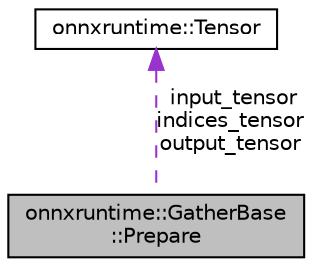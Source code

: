 digraph "onnxruntime::GatherBase::Prepare"
{
  edge [fontname="Helvetica",fontsize="10",labelfontname="Helvetica",labelfontsize="10"];
  node [fontname="Helvetica",fontsize="10",shape=record];
  Node1 [label="onnxruntime::GatherBase\l::Prepare",height=0.2,width=0.4,color="black", fillcolor="grey75", style="filled", fontcolor="black"];
  Node2 -> Node1 [dir="back",color="darkorchid3",fontsize="10",style="dashed",label=" input_tensor\nindices_tensor\noutput_tensor" ,fontname="Helvetica"];
  Node2 [label="onnxruntime::Tensor",height=0.2,width=0.4,color="black", fillcolor="white", style="filled",URL="$classonnxruntime_1_1Tensor.html"];
}
